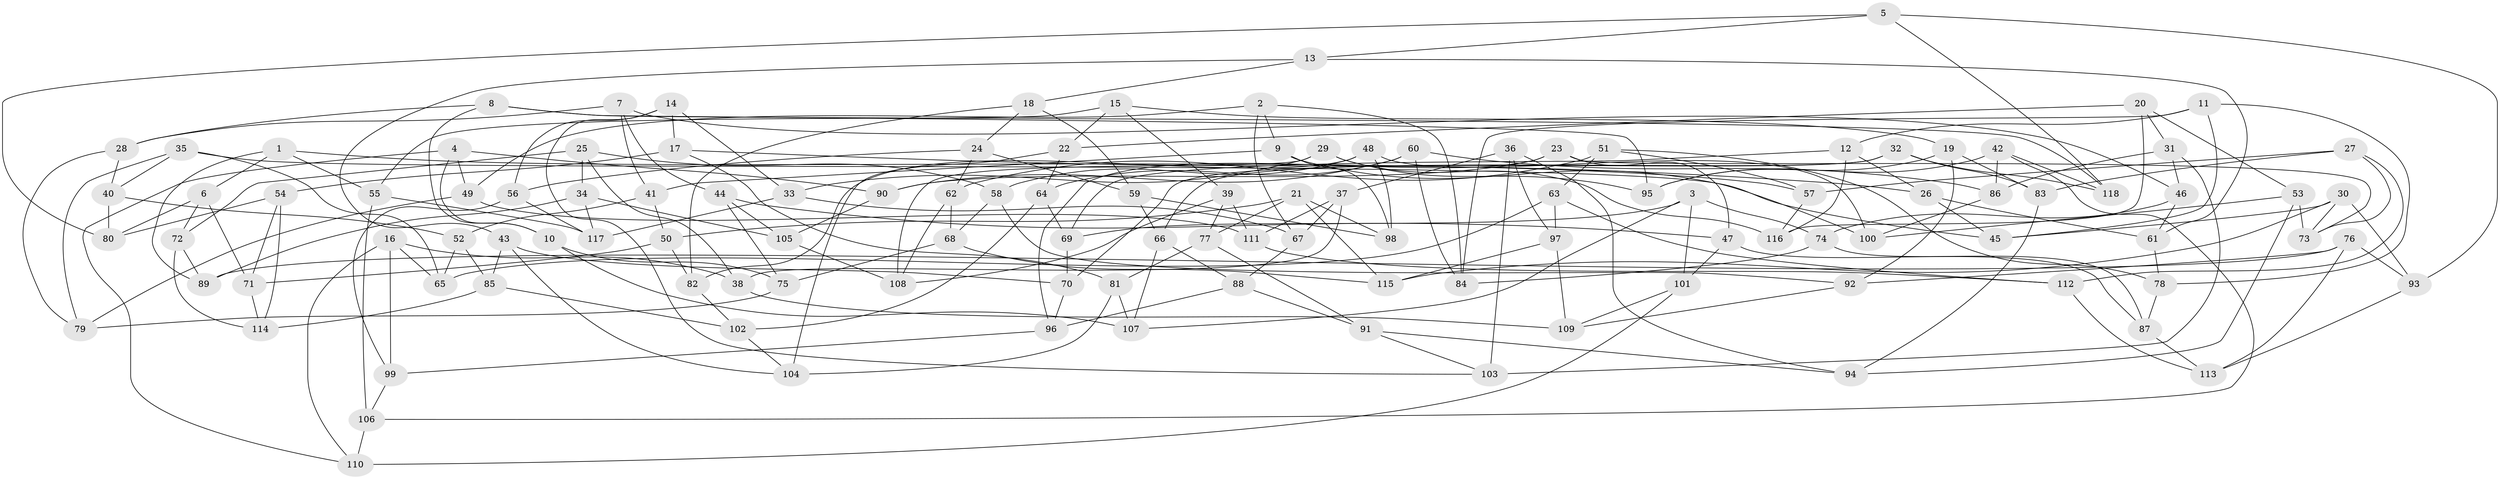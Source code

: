 // coarse degree distribution, {9: 0.1016949152542373, 11: 0.05084745762711865, 4: 0.6101694915254238, 3: 0.1016949152542373, 7: 0.01694915254237288, 8: 0.05084745762711865, 10: 0.03389830508474576, 12: 0.01694915254237288, 6: 0.01694915254237288}
// Generated by graph-tools (version 1.1) at 2025/53/03/04/25 22:53:50]
// undirected, 118 vertices, 236 edges
graph export_dot {
  node [color=gray90,style=filled];
  1;
  2;
  3;
  4;
  5;
  6;
  7;
  8;
  9;
  10;
  11;
  12;
  13;
  14;
  15;
  16;
  17;
  18;
  19;
  20;
  21;
  22;
  23;
  24;
  25;
  26;
  27;
  28;
  29;
  30;
  31;
  32;
  33;
  34;
  35;
  36;
  37;
  38;
  39;
  40;
  41;
  42;
  43;
  44;
  45;
  46;
  47;
  48;
  49;
  50;
  51;
  52;
  53;
  54;
  55;
  56;
  57;
  58;
  59;
  60;
  61;
  62;
  63;
  64;
  65;
  66;
  67;
  68;
  69;
  70;
  71;
  72;
  73;
  74;
  75;
  76;
  77;
  78;
  79;
  80;
  81;
  82;
  83;
  84;
  85;
  86;
  87;
  88;
  89;
  90;
  91;
  92;
  93;
  94;
  95;
  96;
  97;
  98;
  99;
  100;
  101;
  102;
  103;
  104;
  105;
  106;
  107;
  108;
  109;
  110;
  111;
  112;
  113;
  114;
  115;
  116;
  117;
  118;
  1 -- 55;
  1 -- 57;
  1 -- 89;
  1 -- 6;
  2 -- 9;
  2 -- 67;
  2 -- 49;
  2 -- 84;
  3 -- 107;
  3 -- 101;
  3 -- 74;
  3 -- 69;
  4 -- 110;
  4 -- 10;
  4 -- 90;
  4 -- 49;
  5 -- 80;
  5 -- 118;
  5 -- 93;
  5 -- 13;
  6 -- 71;
  6 -- 72;
  6 -- 80;
  7 -- 46;
  7 -- 44;
  7 -- 28;
  7 -- 41;
  8 -- 95;
  8 -- 118;
  8 -- 10;
  8 -- 28;
  9 -- 100;
  9 -- 41;
  9 -- 98;
  10 -- 75;
  10 -- 107;
  11 -- 84;
  11 -- 12;
  11 -- 45;
  11 -- 78;
  12 -- 69;
  12 -- 26;
  12 -- 116;
  13 -- 61;
  13 -- 43;
  13 -- 18;
  14 -- 103;
  14 -- 33;
  14 -- 56;
  14 -- 17;
  15 -- 39;
  15 -- 22;
  15 -- 19;
  15 -- 55;
  16 -- 65;
  16 -- 99;
  16 -- 38;
  16 -- 110;
  17 -- 54;
  17 -- 81;
  17 -- 26;
  18 -- 82;
  18 -- 24;
  18 -- 59;
  19 -- 83;
  19 -- 92;
  19 -- 95;
  20 -- 31;
  20 -- 22;
  20 -- 53;
  20 -- 116;
  21 -- 98;
  21 -- 77;
  21 -- 50;
  21 -- 115;
  22 -- 64;
  22 -- 104;
  23 -- 96;
  23 -- 90;
  23 -- 73;
  23 -- 47;
  24 -- 56;
  24 -- 59;
  24 -- 62;
  25 -- 38;
  25 -- 58;
  25 -- 34;
  25 -- 72;
  26 -- 61;
  26 -- 45;
  27 -- 112;
  27 -- 57;
  27 -- 73;
  27 -- 83;
  28 -- 79;
  28 -- 40;
  29 -- 95;
  29 -- 33;
  29 -- 108;
  29 -- 116;
  30 -- 45;
  30 -- 93;
  30 -- 115;
  30 -- 73;
  31 -- 103;
  31 -- 86;
  31 -- 46;
  32 -- 118;
  32 -- 70;
  32 -- 83;
  32 -- 66;
  33 -- 67;
  33 -- 117;
  34 -- 117;
  34 -- 89;
  34 -- 105;
  35 -- 40;
  35 -- 45;
  35 -- 79;
  35 -- 65;
  36 -- 103;
  36 -- 97;
  36 -- 37;
  36 -- 94;
  37 -- 67;
  37 -- 38;
  37 -- 111;
  38 -- 109;
  39 -- 111;
  39 -- 108;
  39 -- 77;
  40 -- 80;
  40 -- 52;
  41 -- 50;
  41 -- 52;
  42 -- 106;
  42 -- 118;
  42 -- 86;
  42 -- 95;
  43 -- 85;
  43 -- 104;
  43 -- 70;
  44 -- 105;
  44 -- 75;
  44 -- 47;
  46 -- 61;
  46 -- 74;
  47 -- 87;
  47 -- 101;
  48 -- 98;
  48 -- 58;
  48 -- 82;
  48 -- 100;
  49 -- 111;
  49 -- 79;
  50 -- 82;
  50 -- 71;
  51 -- 57;
  51 -- 63;
  51 -- 62;
  51 -- 78;
  52 -- 85;
  52 -- 65;
  53 -- 100;
  53 -- 94;
  53 -- 73;
  54 -- 80;
  54 -- 71;
  54 -- 114;
  55 -- 117;
  55 -- 106;
  56 -- 99;
  56 -- 117;
  57 -- 116;
  58 -- 68;
  58 -- 92;
  59 -- 98;
  59 -- 66;
  60 -- 86;
  60 -- 90;
  60 -- 84;
  60 -- 64;
  61 -- 78;
  62 -- 68;
  62 -- 108;
  63 -- 97;
  63 -- 65;
  63 -- 112;
  64 -- 69;
  64 -- 102;
  66 -- 88;
  66 -- 107;
  67 -- 88;
  68 -- 75;
  68 -- 115;
  69 -- 70;
  70 -- 96;
  71 -- 114;
  72 -- 89;
  72 -- 114;
  74 -- 84;
  74 -- 87;
  75 -- 79;
  76 -- 113;
  76 -- 93;
  76 -- 89;
  76 -- 92;
  77 -- 81;
  77 -- 91;
  78 -- 87;
  81 -- 107;
  81 -- 104;
  82 -- 102;
  83 -- 94;
  85 -- 114;
  85 -- 102;
  86 -- 100;
  87 -- 113;
  88 -- 96;
  88 -- 91;
  90 -- 105;
  91 -- 94;
  91 -- 103;
  92 -- 109;
  93 -- 113;
  96 -- 99;
  97 -- 115;
  97 -- 109;
  99 -- 106;
  101 -- 110;
  101 -- 109;
  102 -- 104;
  105 -- 108;
  106 -- 110;
  111 -- 112;
  112 -- 113;
}
